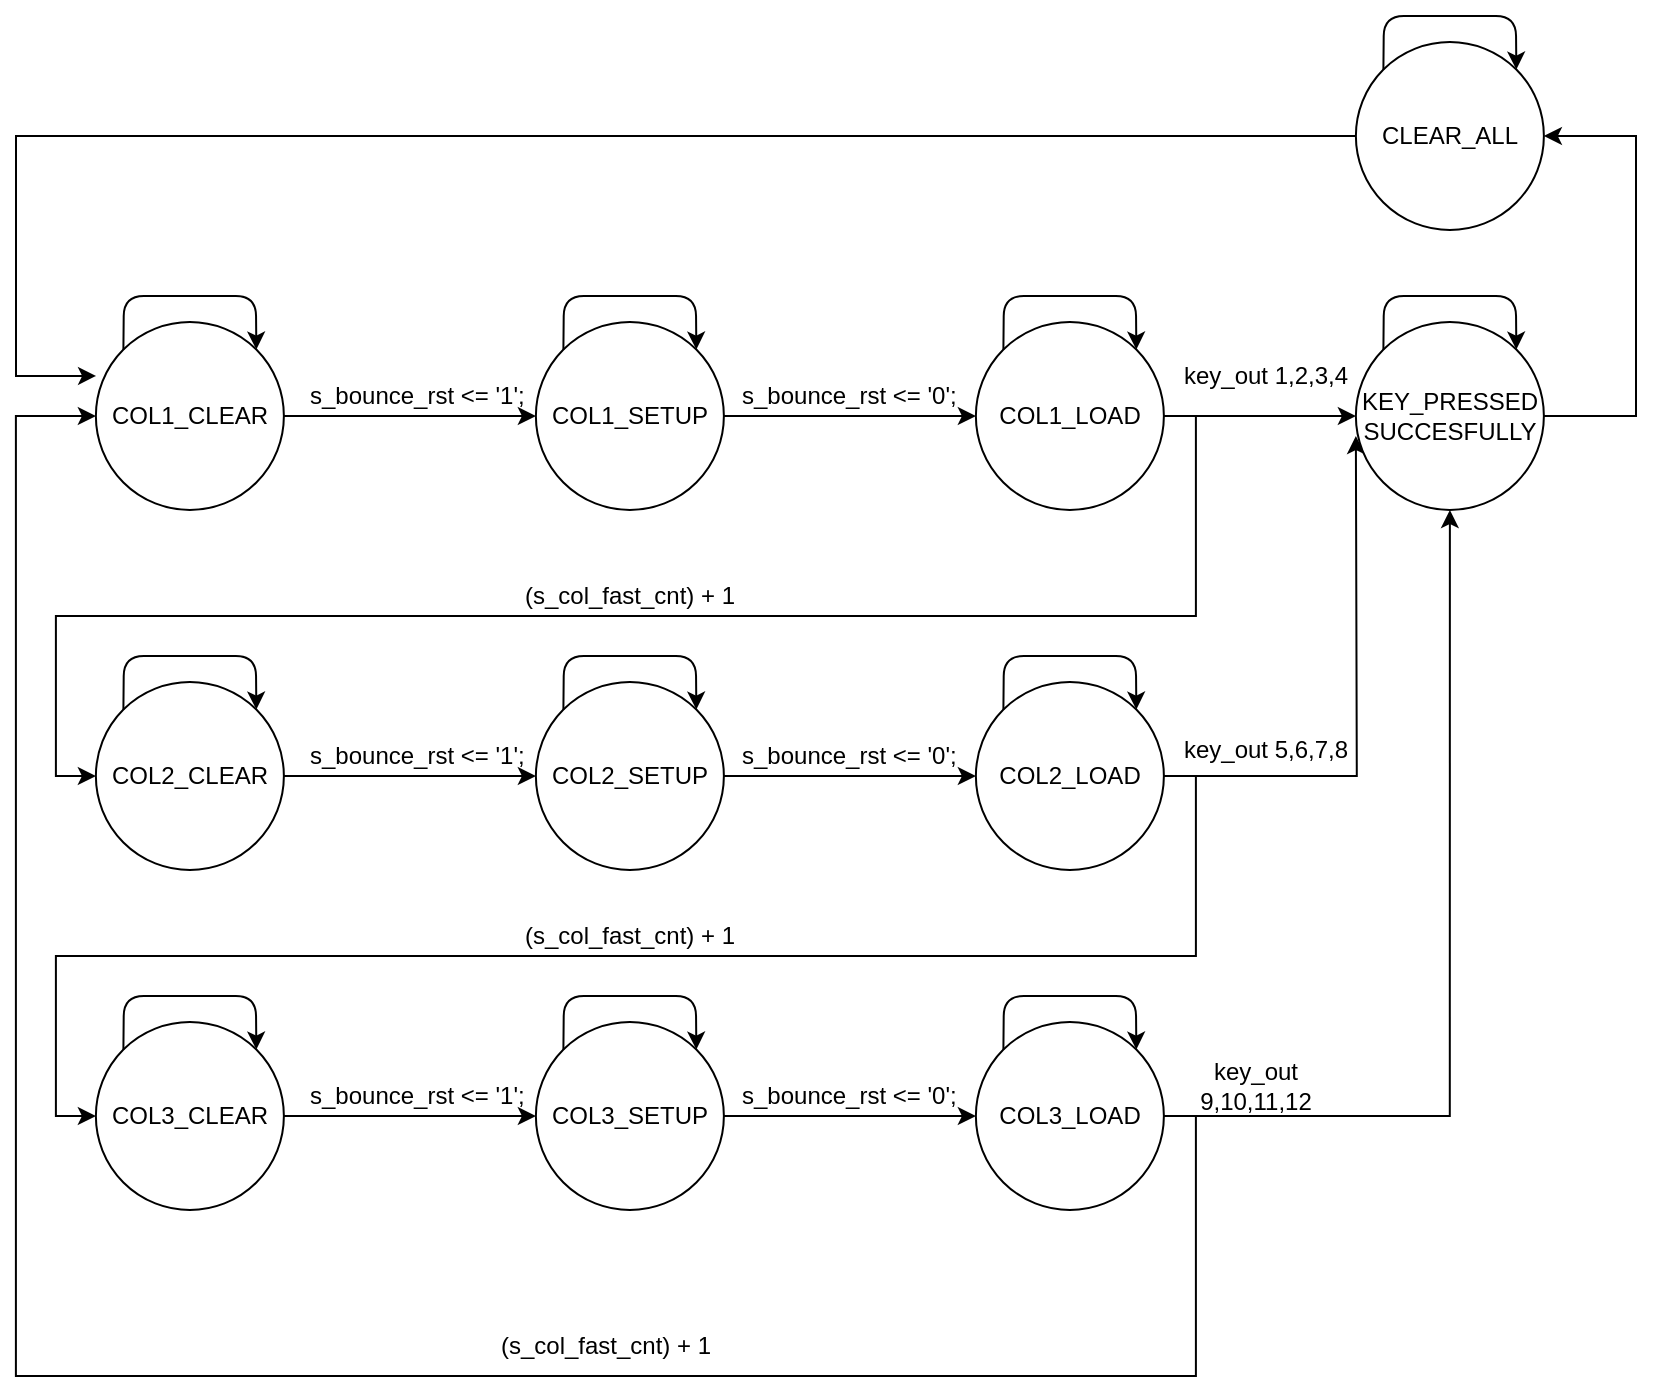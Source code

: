 <mxfile version="14.6.5" type="device"><diagram id="u2z5i0WEAehQL4D032E_" name="Page-1"><mxGraphModel dx="847" dy="855" grid="1" gridSize="10" guides="1" tooltips="1" connect="1" arrows="1" fold="1" page="1" pageScale="1" pageWidth="1169" pageHeight="1654" math="0" shadow="0"><root><mxCell id="0"/><mxCell id="1" parent="0"/><mxCell id="0HbPbbb8geqs01IQCP4d-11" style="edgeStyle=orthogonalEdgeStyle;rounded=0;orthogonalLoop=1;jettySize=auto;html=1;entryX=0;entryY=0.5;entryDx=0;entryDy=0;" parent="1" source="0HbPbbb8geqs01IQCP4d-2" target="0HbPbbb8geqs01IQCP4d-5" edge="1"><mxGeometry relative="1" as="geometry"/></mxCell><mxCell id="0HbPbbb8geqs01IQCP4d-2" value="" style="ellipse;whiteSpace=wrap;html=1;aspect=fixed;" parent="1" vertex="1"><mxGeometry x="259.94" y="213" width="94" height="94" as="geometry"/></mxCell><mxCell id="0HbPbbb8geqs01IQCP4d-3" value="COL1_CLEAR" style="text;html=1;strokeColor=none;fillColor=none;align=center;verticalAlign=middle;whiteSpace=wrap;rounded=0;" parent="1" vertex="1"><mxGeometry x="286.94" y="250" width="40" height="20" as="geometry"/></mxCell><mxCell id="0HbPbbb8geqs01IQCP4d-4" value="" style="endArrow=classic;html=1;exitX=0;exitY=0;exitDx=0;exitDy=0;entryX=1;entryY=0;entryDx=0;entryDy=0;" parent="1" source="0HbPbbb8geqs01IQCP4d-2" target="0HbPbbb8geqs01IQCP4d-2" edge="1"><mxGeometry width="50" height="50" relative="1" as="geometry"><mxPoint x="266.94" y="180" as="sourcePoint"/><mxPoint x="316.94" y="130" as="targetPoint"/><Array as="points"><mxPoint x="273.94" y="200"/><mxPoint x="306.94" y="200"/><mxPoint x="339.94" y="200"/></Array></mxGeometry></mxCell><mxCell id="0HbPbbb8geqs01IQCP4d-12" style="edgeStyle=orthogonalEdgeStyle;rounded=0;orthogonalLoop=1;jettySize=auto;html=1;entryX=0;entryY=0.5;entryDx=0;entryDy=0;" parent="1" source="0HbPbbb8geqs01IQCP4d-5" target="0HbPbbb8geqs01IQCP4d-8" edge="1"><mxGeometry relative="1" as="geometry"/></mxCell><mxCell id="0HbPbbb8geqs01IQCP4d-5" value="" style="ellipse;whiteSpace=wrap;html=1;aspect=fixed;" parent="1" vertex="1"><mxGeometry x="479.94" y="213" width="94" height="94" as="geometry"/></mxCell><mxCell id="0HbPbbb8geqs01IQCP4d-6" value="COL1_SETUP" style="text;html=1;strokeColor=none;fillColor=none;align=center;verticalAlign=middle;whiteSpace=wrap;rounded=0;" parent="1" vertex="1"><mxGeometry x="506.94" y="250" width="40" height="20" as="geometry"/></mxCell><mxCell id="0HbPbbb8geqs01IQCP4d-7" value="" style="endArrow=classic;html=1;exitX=0;exitY=0;exitDx=0;exitDy=0;entryX=1;entryY=0;entryDx=0;entryDy=0;" parent="1" source="0HbPbbb8geqs01IQCP4d-5" target="0HbPbbb8geqs01IQCP4d-5" edge="1"><mxGeometry width="50" height="50" relative="1" as="geometry"><mxPoint x="486.94" y="180" as="sourcePoint"/><mxPoint x="536.94" y="130" as="targetPoint"/><Array as="points"><mxPoint x="493.94" y="200"/><mxPoint x="526.94" y="200"/><mxPoint x="559.94" y="200"/></Array></mxGeometry></mxCell><mxCell id="0HbPbbb8geqs01IQCP4d-41" style="edgeStyle=orthogonalEdgeStyle;rounded=0;orthogonalLoop=1;jettySize=auto;html=1;entryX=0;entryY=0.5;entryDx=0;entryDy=0;" parent="1" source="0HbPbbb8geqs01IQCP4d-8" target="0HbPbbb8geqs01IQCP4d-16" edge="1"><mxGeometry relative="1" as="geometry"><Array as="points"><mxPoint x="809.94" y="260"/><mxPoint x="809.94" y="360"/><mxPoint x="239.94" y="360"/><mxPoint x="239.94" y="440"/></Array></mxGeometry></mxCell><mxCell id="0HbPbbb8geqs01IQCP4d-50" style="edgeStyle=orthogonalEdgeStyle;rounded=0;orthogonalLoop=1;jettySize=auto;html=1;entryX=0;entryY=0.5;entryDx=0;entryDy=0;" parent="1" source="0HbPbbb8geqs01IQCP4d-8" target="0HbPbbb8geqs01IQCP4d-44" edge="1"><mxGeometry relative="1" as="geometry"/></mxCell><mxCell id="0HbPbbb8geqs01IQCP4d-8" value="" style="ellipse;whiteSpace=wrap;html=1;aspect=fixed;" parent="1" vertex="1"><mxGeometry x="699.94" y="213" width="94" height="94" as="geometry"/></mxCell><mxCell id="0HbPbbb8geqs01IQCP4d-9" value="COL1_LOAD" style="text;html=1;strokeColor=none;fillColor=none;align=center;verticalAlign=middle;whiteSpace=wrap;rounded=0;" parent="1" vertex="1"><mxGeometry x="726.94" y="250" width="40" height="20" as="geometry"/></mxCell><mxCell id="0HbPbbb8geqs01IQCP4d-10" value="" style="endArrow=classic;html=1;exitX=0;exitY=0;exitDx=0;exitDy=0;entryX=1;entryY=0;entryDx=0;entryDy=0;" parent="1" source="0HbPbbb8geqs01IQCP4d-8" target="0HbPbbb8geqs01IQCP4d-8" edge="1"><mxGeometry width="50" height="50" relative="1" as="geometry"><mxPoint x="706.94" y="180" as="sourcePoint"/><mxPoint x="756.94" y="130" as="targetPoint"/><Array as="points"><mxPoint x="713.94" y="200"/><mxPoint x="746.94" y="200"/><mxPoint x="779.94" y="200"/></Array></mxGeometry></mxCell><mxCell id="0HbPbbb8geqs01IQCP4d-13" value="&amp;nbsp;s_bounce_rst &amp;lt;= '1';" style="text;html=1;strokeColor=none;fillColor=none;align=center;verticalAlign=middle;whiteSpace=wrap;rounded=0;" parent="1" vertex="1"><mxGeometry x="353.94" y="240" width="130" height="20" as="geometry"/></mxCell><mxCell id="0HbPbbb8geqs01IQCP4d-14" value="&amp;nbsp;s_bounce_rst &amp;lt;= '0';" style="text;html=1;strokeColor=none;fillColor=none;align=center;verticalAlign=middle;whiteSpace=wrap;rounded=0;" parent="1" vertex="1"><mxGeometry x="569.94" y="240" width="130" height="20" as="geometry"/></mxCell><mxCell id="0HbPbbb8geqs01IQCP4d-15" style="edgeStyle=orthogonalEdgeStyle;rounded=0;orthogonalLoop=1;jettySize=auto;html=1;entryX=0;entryY=0.5;entryDx=0;entryDy=0;" parent="1" source="0HbPbbb8geqs01IQCP4d-16" target="0HbPbbb8geqs01IQCP4d-20" edge="1"><mxGeometry relative="1" as="geometry"/></mxCell><mxCell id="0HbPbbb8geqs01IQCP4d-16" value="" style="ellipse;whiteSpace=wrap;html=1;aspect=fixed;" parent="1" vertex="1"><mxGeometry x="259.94" y="393" width="94" height="94" as="geometry"/></mxCell><mxCell id="0HbPbbb8geqs01IQCP4d-17" value="COL2_CLEAR" style="text;html=1;strokeColor=none;fillColor=none;align=center;verticalAlign=middle;whiteSpace=wrap;rounded=0;" parent="1" vertex="1"><mxGeometry x="286.94" y="430" width="40" height="20" as="geometry"/></mxCell><mxCell id="0HbPbbb8geqs01IQCP4d-18" value="" style="endArrow=classic;html=1;exitX=0;exitY=0;exitDx=0;exitDy=0;entryX=1;entryY=0;entryDx=0;entryDy=0;" parent="1" source="0HbPbbb8geqs01IQCP4d-16" target="0HbPbbb8geqs01IQCP4d-16" edge="1"><mxGeometry width="50" height="50" relative="1" as="geometry"><mxPoint x="266.94" y="360" as="sourcePoint"/><mxPoint x="316.94" y="310" as="targetPoint"/><Array as="points"><mxPoint x="273.94" y="380"/><mxPoint x="306.94" y="380"/><mxPoint x="339.94" y="380"/></Array></mxGeometry></mxCell><mxCell id="0HbPbbb8geqs01IQCP4d-19" style="edgeStyle=orthogonalEdgeStyle;rounded=0;orthogonalLoop=1;jettySize=auto;html=1;entryX=0;entryY=0.5;entryDx=0;entryDy=0;" parent="1" source="0HbPbbb8geqs01IQCP4d-20" target="0HbPbbb8geqs01IQCP4d-23" edge="1"><mxGeometry relative="1" as="geometry"/></mxCell><mxCell id="0HbPbbb8geqs01IQCP4d-20" value="" style="ellipse;whiteSpace=wrap;html=1;aspect=fixed;" parent="1" vertex="1"><mxGeometry x="479.94" y="393" width="94" height="94" as="geometry"/></mxCell><mxCell id="0HbPbbb8geqs01IQCP4d-21" value="COL2_SETUP" style="text;html=1;strokeColor=none;fillColor=none;align=center;verticalAlign=middle;whiteSpace=wrap;rounded=0;" parent="1" vertex="1"><mxGeometry x="506.94" y="430" width="40" height="20" as="geometry"/></mxCell><mxCell id="0HbPbbb8geqs01IQCP4d-22" value="" style="endArrow=classic;html=1;exitX=0;exitY=0;exitDx=0;exitDy=0;entryX=1;entryY=0;entryDx=0;entryDy=0;" parent="1" source="0HbPbbb8geqs01IQCP4d-20" target="0HbPbbb8geqs01IQCP4d-20" edge="1"><mxGeometry width="50" height="50" relative="1" as="geometry"><mxPoint x="486.94" y="360" as="sourcePoint"/><mxPoint x="536.94" y="310" as="targetPoint"/><Array as="points"><mxPoint x="493.94" y="380"/><mxPoint x="526.94" y="380"/><mxPoint x="559.94" y="380"/></Array></mxGeometry></mxCell><mxCell id="0HbPbbb8geqs01IQCP4d-42" style="edgeStyle=orthogonalEdgeStyle;rounded=0;orthogonalLoop=1;jettySize=auto;html=1;entryX=0;entryY=0.5;entryDx=0;entryDy=0;" parent="1" source="0HbPbbb8geqs01IQCP4d-23" target="0HbPbbb8geqs01IQCP4d-29" edge="1"><mxGeometry relative="1" as="geometry"><Array as="points"><mxPoint x="809.94" y="440"/><mxPoint x="809.94" y="530"/><mxPoint x="239.94" y="530"/><mxPoint x="239.94" y="610"/></Array></mxGeometry></mxCell><mxCell id="0HbPbbb8geqs01IQCP4d-51" style="edgeStyle=orthogonalEdgeStyle;rounded=0;orthogonalLoop=1;jettySize=auto;html=1;" parent="1" source="0HbPbbb8geqs01IQCP4d-23" edge="1"><mxGeometry relative="1" as="geometry"><mxPoint x="889.94" y="270" as="targetPoint"/></mxGeometry></mxCell><mxCell id="0HbPbbb8geqs01IQCP4d-23" value="" style="ellipse;whiteSpace=wrap;html=1;aspect=fixed;" parent="1" vertex="1"><mxGeometry x="699.94" y="393" width="94" height="94" as="geometry"/></mxCell><mxCell id="0HbPbbb8geqs01IQCP4d-24" value="COL2_LOAD" style="text;html=1;strokeColor=none;fillColor=none;align=center;verticalAlign=middle;whiteSpace=wrap;rounded=0;" parent="1" vertex="1"><mxGeometry x="726.94" y="430" width="40" height="20" as="geometry"/></mxCell><mxCell id="0HbPbbb8geqs01IQCP4d-25" value="" style="endArrow=classic;html=1;exitX=0;exitY=0;exitDx=0;exitDy=0;entryX=1;entryY=0;entryDx=0;entryDy=0;" parent="1" source="0HbPbbb8geqs01IQCP4d-23" target="0HbPbbb8geqs01IQCP4d-23" edge="1"><mxGeometry width="50" height="50" relative="1" as="geometry"><mxPoint x="706.94" y="360" as="sourcePoint"/><mxPoint x="756.94" y="310" as="targetPoint"/><Array as="points"><mxPoint x="713.94" y="380"/><mxPoint x="746.94" y="380"/><mxPoint x="779.94" y="380"/></Array></mxGeometry></mxCell><mxCell id="0HbPbbb8geqs01IQCP4d-26" value="&amp;nbsp;s_bounce_rst &amp;lt;= '1';" style="text;html=1;strokeColor=none;fillColor=none;align=center;verticalAlign=middle;whiteSpace=wrap;rounded=0;" parent="1" vertex="1"><mxGeometry x="353.94" y="420" width="130" height="20" as="geometry"/></mxCell><mxCell id="0HbPbbb8geqs01IQCP4d-27" value="&amp;nbsp;s_bounce_rst &amp;lt;= '0';" style="text;html=1;strokeColor=none;fillColor=none;align=center;verticalAlign=middle;whiteSpace=wrap;rounded=0;" parent="1" vertex="1"><mxGeometry x="569.94" y="420" width="130" height="20" as="geometry"/></mxCell><mxCell id="0HbPbbb8geqs01IQCP4d-28" style="edgeStyle=orthogonalEdgeStyle;rounded=0;orthogonalLoop=1;jettySize=auto;html=1;entryX=0;entryY=0.5;entryDx=0;entryDy=0;" parent="1" source="0HbPbbb8geqs01IQCP4d-29" target="0HbPbbb8geqs01IQCP4d-33" edge="1"><mxGeometry relative="1" as="geometry"/></mxCell><mxCell id="0HbPbbb8geqs01IQCP4d-29" value="" style="ellipse;whiteSpace=wrap;html=1;aspect=fixed;" parent="1" vertex="1"><mxGeometry x="259.94" y="563" width="94" height="94" as="geometry"/></mxCell><mxCell id="0HbPbbb8geqs01IQCP4d-30" value="COL3_CLEAR" style="text;html=1;strokeColor=none;fillColor=none;align=center;verticalAlign=middle;whiteSpace=wrap;rounded=0;" parent="1" vertex="1"><mxGeometry x="286.94" y="600" width="40" height="20" as="geometry"/></mxCell><mxCell id="0HbPbbb8geqs01IQCP4d-31" value="" style="endArrow=classic;html=1;exitX=0;exitY=0;exitDx=0;exitDy=0;entryX=1;entryY=0;entryDx=0;entryDy=0;" parent="1" source="0HbPbbb8geqs01IQCP4d-29" target="0HbPbbb8geqs01IQCP4d-29" edge="1"><mxGeometry width="50" height="50" relative="1" as="geometry"><mxPoint x="266.94" y="530" as="sourcePoint"/><mxPoint x="316.94" y="480" as="targetPoint"/><Array as="points"><mxPoint x="273.94" y="550"/><mxPoint x="306.94" y="550"/><mxPoint x="339.94" y="550"/></Array></mxGeometry></mxCell><mxCell id="0HbPbbb8geqs01IQCP4d-32" style="edgeStyle=orthogonalEdgeStyle;rounded=0;orthogonalLoop=1;jettySize=auto;html=1;entryX=0;entryY=0.5;entryDx=0;entryDy=0;" parent="1" source="0HbPbbb8geqs01IQCP4d-33" target="0HbPbbb8geqs01IQCP4d-36" edge="1"><mxGeometry relative="1" as="geometry"/></mxCell><mxCell id="0HbPbbb8geqs01IQCP4d-33" value="" style="ellipse;whiteSpace=wrap;html=1;aspect=fixed;" parent="1" vertex="1"><mxGeometry x="479.94" y="563" width="94" height="94" as="geometry"/></mxCell><mxCell id="0HbPbbb8geqs01IQCP4d-34" value="COL3_SETUP" style="text;html=1;strokeColor=none;fillColor=none;align=center;verticalAlign=middle;whiteSpace=wrap;rounded=0;" parent="1" vertex="1"><mxGeometry x="506.94" y="600" width="40" height="20" as="geometry"/></mxCell><mxCell id="0HbPbbb8geqs01IQCP4d-35" value="" style="endArrow=classic;html=1;exitX=0;exitY=0;exitDx=0;exitDy=0;entryX=1;entryY=0;entryDx=0;entryDy=0;" parent="1" source="0HbPbbb8geqs01IQCP4d-33" target="0HbPbbb8geqs01IQCP4d-33" edge="1"><mxGeometry width="50" height="50" relative="1" as="geometry"><mxPoint x="486.94" y="530" as="sourcePoint"/><mxPoint x="536.94" y="480" as="targetPoint"/><Array as="points"><mxPoint x="493.94" y="550"/><mxPoint x="526.94" y="550"/><mxPoint x="559.94" y="550"/></Array></mxGeometry></mxCell><mxCell id="0HbPbbb8geqs01IQCP4d-43" style="edgeStyle=orthogonalEdgeStyle;rounded=0;orthogonalLoop=1;jettySize=auto;html=1;entryX=0;entryY=0.5;entryDx=0;entryDy=0;" parent="1" source="0HbPbbb8geqs01IQCP4d-36" target="0HbPbbb8geqs01IQCP4d-2" edge="1"><mxGeometry relative="1" as="geometry"><Array as="points"><mxPoint x="809.94" y="610"/><mxPoint x="809.94" y="740"/><mxPoint x="219.94" y="740"/><mxPoint x="219.94" y="260"/></Array></mxGeometry></mxCell><mxCell id="0HbPbbb8geqs01IQCP4d-52" style="edgeStyle=orthogonalEdgeStyle;rounded=0;orthogonalLoop=1;jettySize=auto;html=1;entryX=0.5;entryY=1;entryDx=0;entryDy=0;" parent="1" source="0HbPbbb8geqs01IQCP4d-36" target="0HbPbbb8geqs01IQCP4d-44" edge="1"><mxGeometry relative="1" as="geometry"><Array as="points"><mxPoint x="937" y="610"/></Array><mxPoint x="980" y="330" as="targetPoint"/></mxGeometry></mxCell><mxCell id="0HbPbbb8geqs01IQCP4d-36" value="" style="ellipse;whiteSpace=wrap;html=1;aspect=fixed;" parent="1" vertex="1"><mxGeometry x="699.94" y="563" width="94" height="94" as="geometry"/></mxCell><mxCell id="0HbPbbb8geqs01IQCP4d-37" value="COL3_LOAD" style="text;html=1;strokeColor=none;fillColor=none;align=center;verticalAlign=middle;whiteSpace=wrap;rounded=0;" parent="1" vertex="1"><mxGeometry x="726.94" y="600" width="40" height="20" as="geometry"/></mxCell><mxCell id="0HbPbbb8geqs01IQCP4d-38" value="" style="endArrow=classic;html=1;exitX=0;exitY=0;exitDx=0;exitDy=0;entryX=1;entryY=0;entryDx=0;entryDy=0;" parent="1" source="0HbPbbb8geqs01IQCP4d-36" target="0HbPbbb8geqs01IQCP4d-36" edge="1"><mxGeometry width="50" height="50" relative="1" as="geometry"><mxPoint x="706.94" y="530" as="sourcePoint"/><mxPoint x="756.94" y="480" as="targetPoint"/><Array as="points"><mxPoint x="713.94" y="550"/><mxPoint x="746.94" y="550"/><mxPoint x="779.94" y="550"/></Array></mxGeometry></mxCell><mxCell id="0HbPbbb8geqs01IQCP4d-39" value="&amp;nbsp;s_bounce_rst &amp;lt;= '1';" style="text;html=1;strokeColor=none;fillColor=none;align=center;verticalAlign=middle;whiteSpace=wrap;rounded=0;" parent="1" vertex="1"><mxGeometry x="353.94" y="590" width="130" height="20" as="geometry"/></mxCell><mxCell id="0HbPbbb8geqs01IQCP4d-40" value="&amp;nbsp;s_bounce_rst &amp;lt;= '0';" style="text;html=1;strokeColor=none;fillColor=none;align=center;verticalAlign=middle;whiteSpace=wrap;rounded=0;" parent="1" vertex="1"><mxGeometry x="569.94" y="590" width="130" height="20" as="geometry"/></mxCell><mxCell id="Zq4u0mYzXBb_VVaAcp2k-2" style="edgeStyle=orthogonalEdgeStyle;rounded=0;orthogonalLoop=1;jettySize=auto;html=1;exitX=1;exitY=0.5;exitDx=0;exitDy=0;entryX=1;entryY=0.5;entryDx=0;entryDy=0;" edge="1" parent="1" source="0HbPbbb8geqs01IQCP4d-44" target="0HbPbbb8geqs01IQCP4d-47"><mxGeometry relative="1" as="geometry"><Array as="points"><mxPoint x="1030" y="260"/><mxPoint x="1030" y="120"/></Array></mxGeometry></mxCell><mxCell id="0HbPbbb8geqs01IQCP4d-44" value="" style="ellipse;whiteSpace=wrap;html=1;aspect=fixed;" parent="1" vertex="1"><mxGeometry x="889.94" y="213" width="94" height="94" as="geometry"/></mxCell><mxCell id="0HbPbbb8geqs01IQCP4d-45" value="KEY_PRESSED&lt;br&gt;SUCCESFULLY" style="text;html=1;strokeColor=none;fillColor=none;align=center;verticalAlign=middle;whiteSpace=wrap;rounded=0;" parent="1" vertex="1"><mxGeometry x="916.94" y="250" width="40" height="20" as="geometry"/></mxCell><mxCell id="0HbPbbb8geqs01IQCP4d-46" value="" style="endArrow=classic;html=1;exitX=0;exitY=0;exitDx=0;exitDy=0;entryX=1;entryY=0;entryDx=0;entryDy=0;" parent="1" source="0HbPbbb8geqs01IQCP4d-44" target="0HbPbbb8geqs01IQCP4d-44" edge="1"><mxGeometry width="50" height="50" relative="1" as="geometry"><mxPoint x="896.94" y="180" as="sourcePoint"/><mxPoint x="946.94" y="130" as="targetPoint"/><Array as="points"><mxPoint x="903.94" y="200"/><mxPoint x="936.94" y="200"/><mxPoint x="969.94" y="200"/></Array></mxGeometry></mxCell><mxCell id="Zq4u0mYzXBb_VVaAcp2k-4" style="edgeStyle=orthogonalEdgeStyle;rounded=0;orthogonalLoop=1;jettySize=auto;html=1;entryX=0.001;entryY=0.287;entryDx=0;entryDy=0;entryPerimeter=0;" edge="1" parent="1" source="0HbPbbb8geqs01IQCP4d-47" target="0HbPbbb8geqs01IQCP4d-2"><mxGeometry relative="1" as="geometry"><mxPoint x="220" y="120" as="targetPoint"/><Array as="points"><mxPoint x="220" y="120"/><mxPoint x="220" y="240"/></Array></mxGeometry></mxCell><mxCell id="0HbPbbb8geqs01IQCP4d-47" value="" style="ellipse;whiteSpace=wrap;html=1;aspect=fixed;" parent="1" vertex="1"><mxGeometry x="889.94" y="73" width="94" height="94" as="geometry"/></mxCell><mxCell id="0HbPbbb8geqs01IQCP4d-48" value="CLEAR_ALL" style="text;html=1;strokeColor=none;fillColor=none;align=center;verticalAlign=middle;whiteSpace=wrap;rounded=0;" parent="1" vertex="1"><mxGeometry x="916.94" y="110" width="40" height="20" as="geometry"/></mxCell><mxCell id="0HbPbbb8geqs01IQCP4d-49" value="" style="endArrow=classic;html=1;exitX=0;exitY=0;exitDx=0;exitDy=0;entryX=1;entryY=0;entryDx=0;entryDy=0;" parent="1" source="0HbPbbb8geqs01IQCP4d-47" target="0HbPbbb8geqs01IQCP4d-47" edge="1"><mxGeometry width="50" height="50" relative="1" as="geometry"><mxPoint x="896.94" y="40" as="sourcePoint"/><mxPoint x="946.94" y="-10" as="targetPoint"/><Array as="points"><mxPoint x="903.94" y="60"/><mxPoint x="936.94" y="60"/><mxPoint x="969.94" y="60"/></Array></mxGeometry></mxCell><mxCell id="0HbPbbb8geqs01IQCP4d-54" value="key_out 1,2,3,4" style="text;html=1;strokeColor=none;fillColor=none;align=center;verticalAlign=middle;whiteSpace=wrap;rounded=0;" parent="1" vertex="1"><mxGeometry x="799.94" y="230" width="90" height="20" as="geometry"/></mxCell><mxCell id="0HbPbbb8geqs01IQCP4d-56" value="key_out 5,6,7,8" style="text;html=1;strokeColor=none;fillColor=none;align=center;verticalAlign=middle;whiteSpace=wrap;rounded=0;" parent="1" vertex="1"><mxGeometry x="799.94" y="416.5" width="90" height="20" as="geometry"/></mxCell><mxCell id="0HbPbbb8geqs01IQCP4d-57" value="key_out 9,10,11,12" style="text;html=1;strokeColor=none;fillColor=none;align=center;verticalAlign=middle;whiteSpace=wrap;rounded=0;" parent="1" vertex="1"><mxGeometry x="799.94" y="580" width="80" height="30" as="geometry"/></mxCell><mxCell id="0HbPbbb8geqs01IQCP4d-58" value="(s_col_fast_cnt) + 1" style="text;html=1;strokeColor=none;fillColor=none;align=center;verticalAlign=middle;whiteSpace=wrap;rounded=0;" parent="1" vertex="1"><mxGeometry x="461.94" y="340" width="130" height="20" as="geometry"/></mxCell><mxCell id="0HbPbbb8geqs01IQCP4d-59" value="(s_col_fast_cnt) + 1" style="text;html=1;strokeColor=none;fillColor=none;align=center;verticalAlign=middle;whiteSpace=wrap;rounded=0;" parent="1" vertex="1"><mxGeometry x="461.94" y="510" width="130" height="20" as="geometry"/></mxCell><mxCell id="0HbPbbb8geqs01IQCP4d-60" value="(s_col_fast_cnt) + 1" style="text;html=1;strokeColor=none;fillColor=none;align=center;verticalAlign=middle;whiteSpace=wrap;rounded=0;" parent="1" vertex="1"><mxGeometry x="449.94" y="715" width="130" height="20" as="geometry"/></mxCell></root></mxGraphModel></diagram></mxfile>